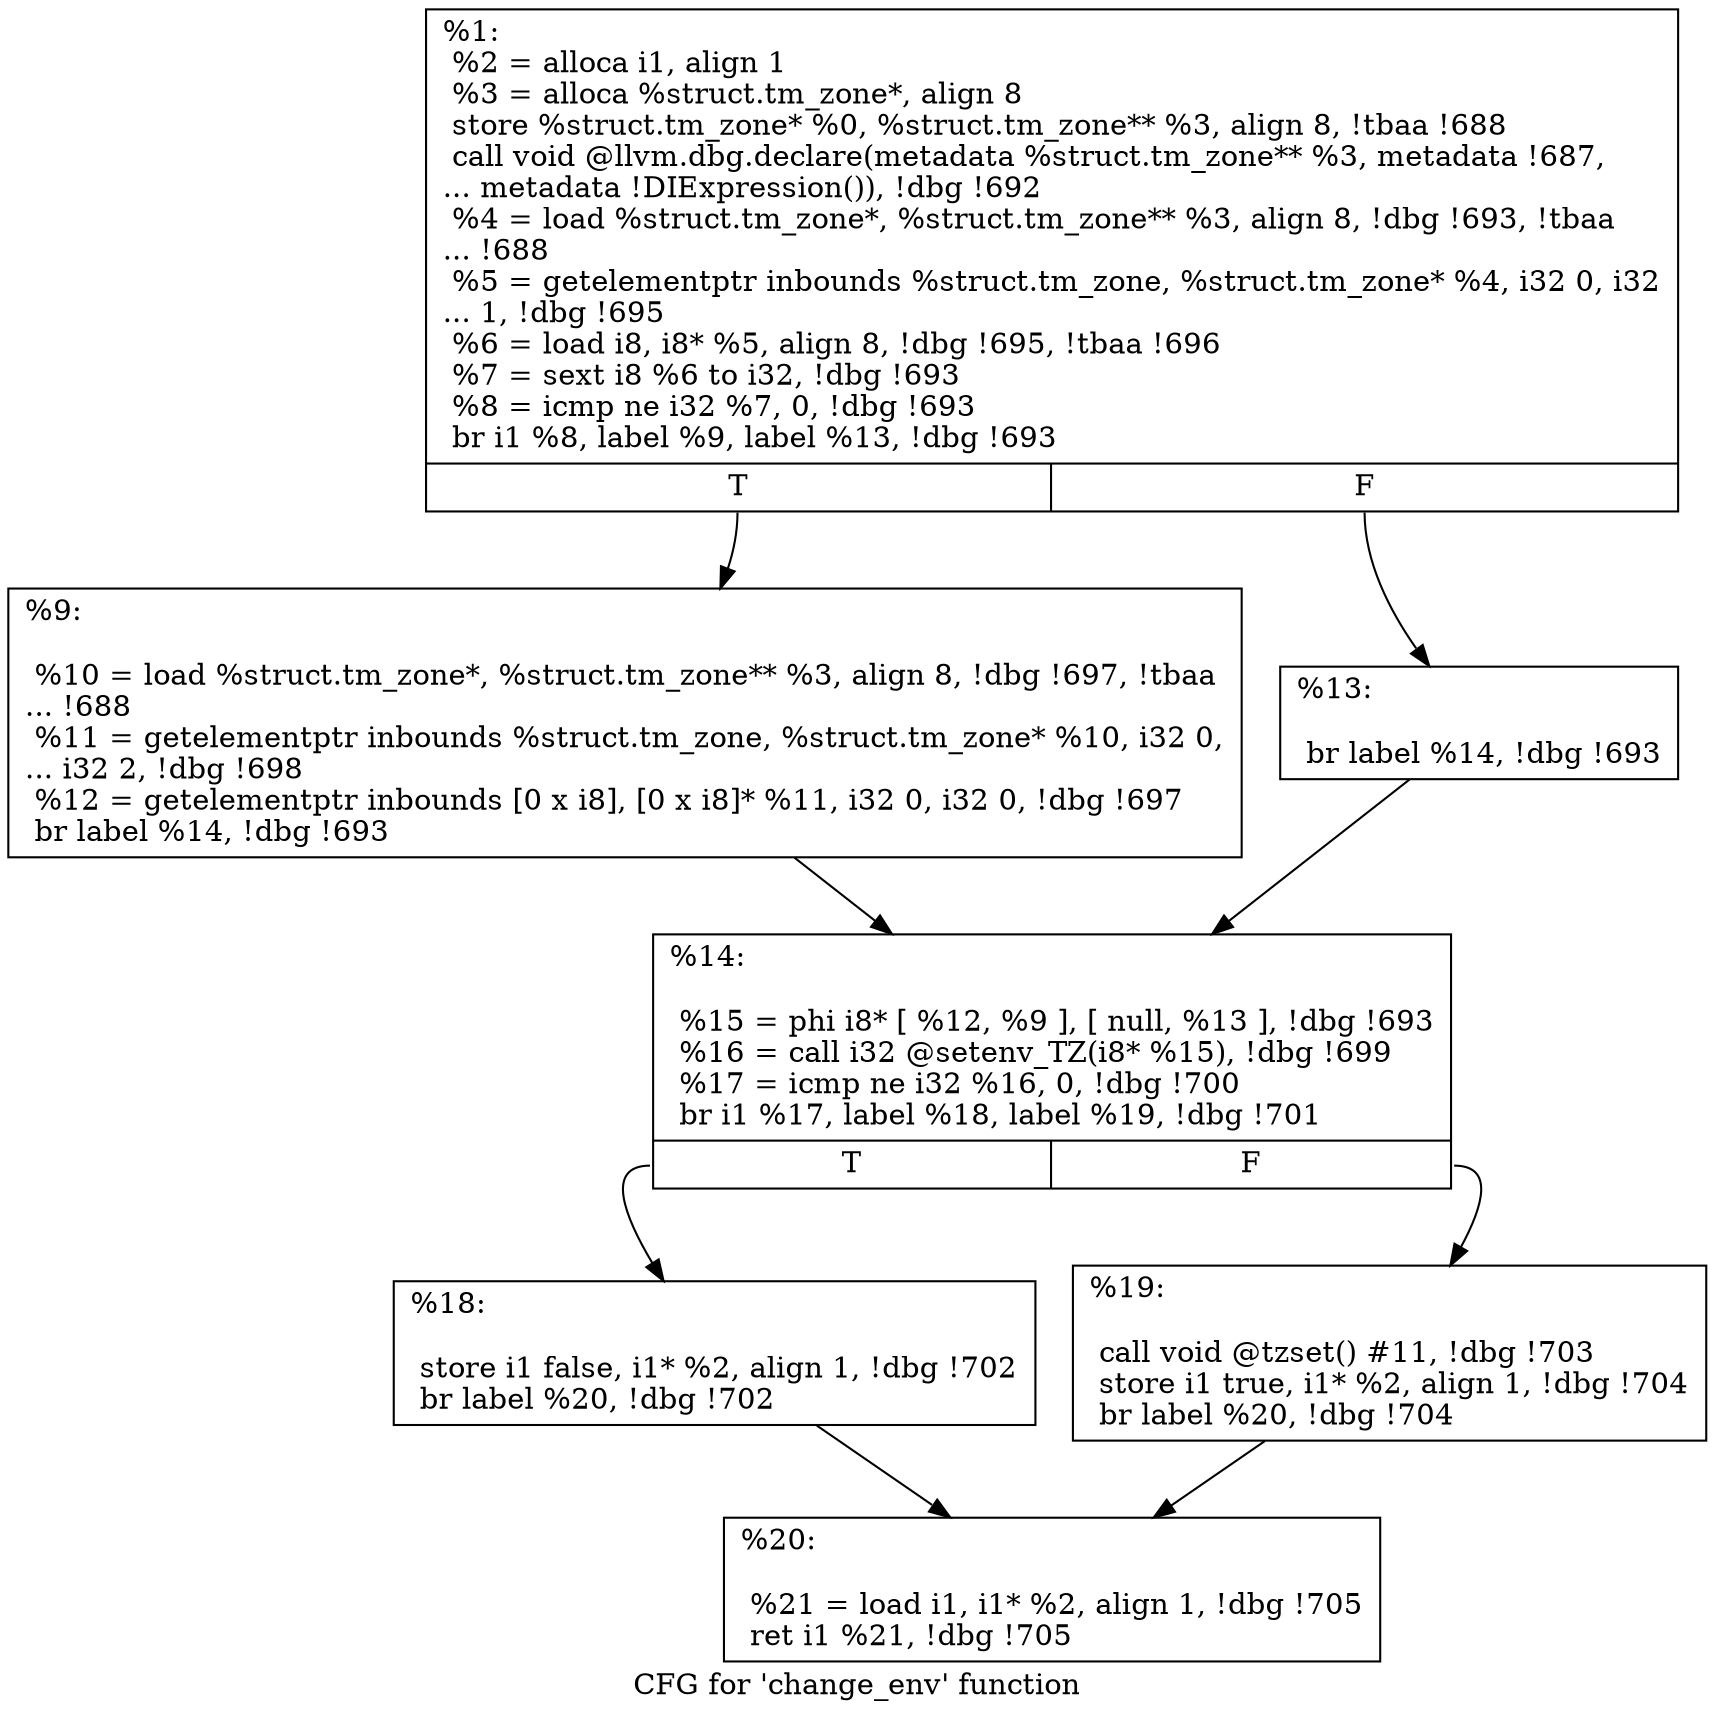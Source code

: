digraph "CFG for 'change_env' function" {
	label="CFG for 'change_env' function";

	Node0x22bd160 [shape=record,label="{%1:\l  %2 = alloca i1, align 1\l  %3 = alloca %struct.tm_zone*, align 8\l  store %struct.tm_zone* %0, %struct.tm_zone** %3, align 8, !tbaa !688\l  call void @llvm.dbg.declare(metadata %struct.tm_zone** %3, metadata !687,\l... metadata !DIExpression()), !dbg !692\l  %4 = load %struct.tm_zone*, %struct.tm_zone** %3, align 8, !dbg !693, !tbaa\l... !688\l  %5 = getelementptr inbounds %struct.tm_zone, %struct.tm_zone* %4, i32 0, i32\l... 1, !dbg !695\l  %6 = load i8, i8* %5, align 8, !dbg !695, !tbaa !696\l  %7 = sext i8 %6 to i32, !dbg !693\l  %8 = icmp ne i32 %7, 0, !dbg !693\l  br i1 %8, label %9, label %13, !dbg !693\l|{<s0>T|<s1>F}}"];
	Node0x22bd160:s0 -> Node0x22bf030;
	Node0x22bd160:s1 -> Node0x22bf080;
	Node0x22bf030 [shape=record,label="{%9:\l\l  %10 = load %struct.tm_zone*, %struct.tm_zone** %3, align 8, !dbg !697, !tbaa\l... !688\l  %11 = getelementptr inbounds %struct.tm_zone, %struct.tm_zone* %10, i32 0,\l... i32 2, !dbg !698\l  %12 = getelementptr inbounds [0 x i8], [0 x i8]* %11, i32 0, i32 0, !dbg !697\l  br label %14, !dbg !693\l}"];
	Node0x22bf030 -> Node0x22bf0d0;
	Node0x22bf080 [shape=record,label="{%13:\l\l  br label %14, !dbg !693\l}"];
	Node0x22bf080 -> Node0x22bf0d0;
	Node0x22bf0d0 [shape=record,label="{%14:\l\l  %15 = phi i8* [ %12, %9 ], [ null, %13 ], !dbg !693\l  %16 = call i32 @setenv_TZ(i8* %15), !dbg !699\l  %17 = icmp ne i32 %16, 0, !dbg !700\l  br i1 %17, label %18, label %19, !dbg !701\l|{<s0>T|<s1>F}}"];
	Node0x22bf0d0:s0 -> Node0x22bf120;
	Node0x22bf0d0:s1 -> Node0x22bf170;
	Node0x22bf120 [shape=record,label="{%18:\l\l  store i1 false, i1* %2, align 1, !dbg !702\l  br label %20, !dbg !702\l}"];
	Node0x22bf120 -> Node0x22bf1c0;
	Node0x22bf170 [shape=record,label="{%19:\l\l  call void @tzset() #11, !dbg !703\l  store i1 true, i1* %2, align 1, !dbg !704\l  br label %20, !dbg !704\l}"];
	Node0x22bf170 -> Node0x22bf1c0;
	Node0x22bf1c0 [shape=record,label="{%20:\l\l  %21 = load i1, i1* %2, align 1, !dbg !705\l  ret i1 %21, !dbg !705\l}"];
}
